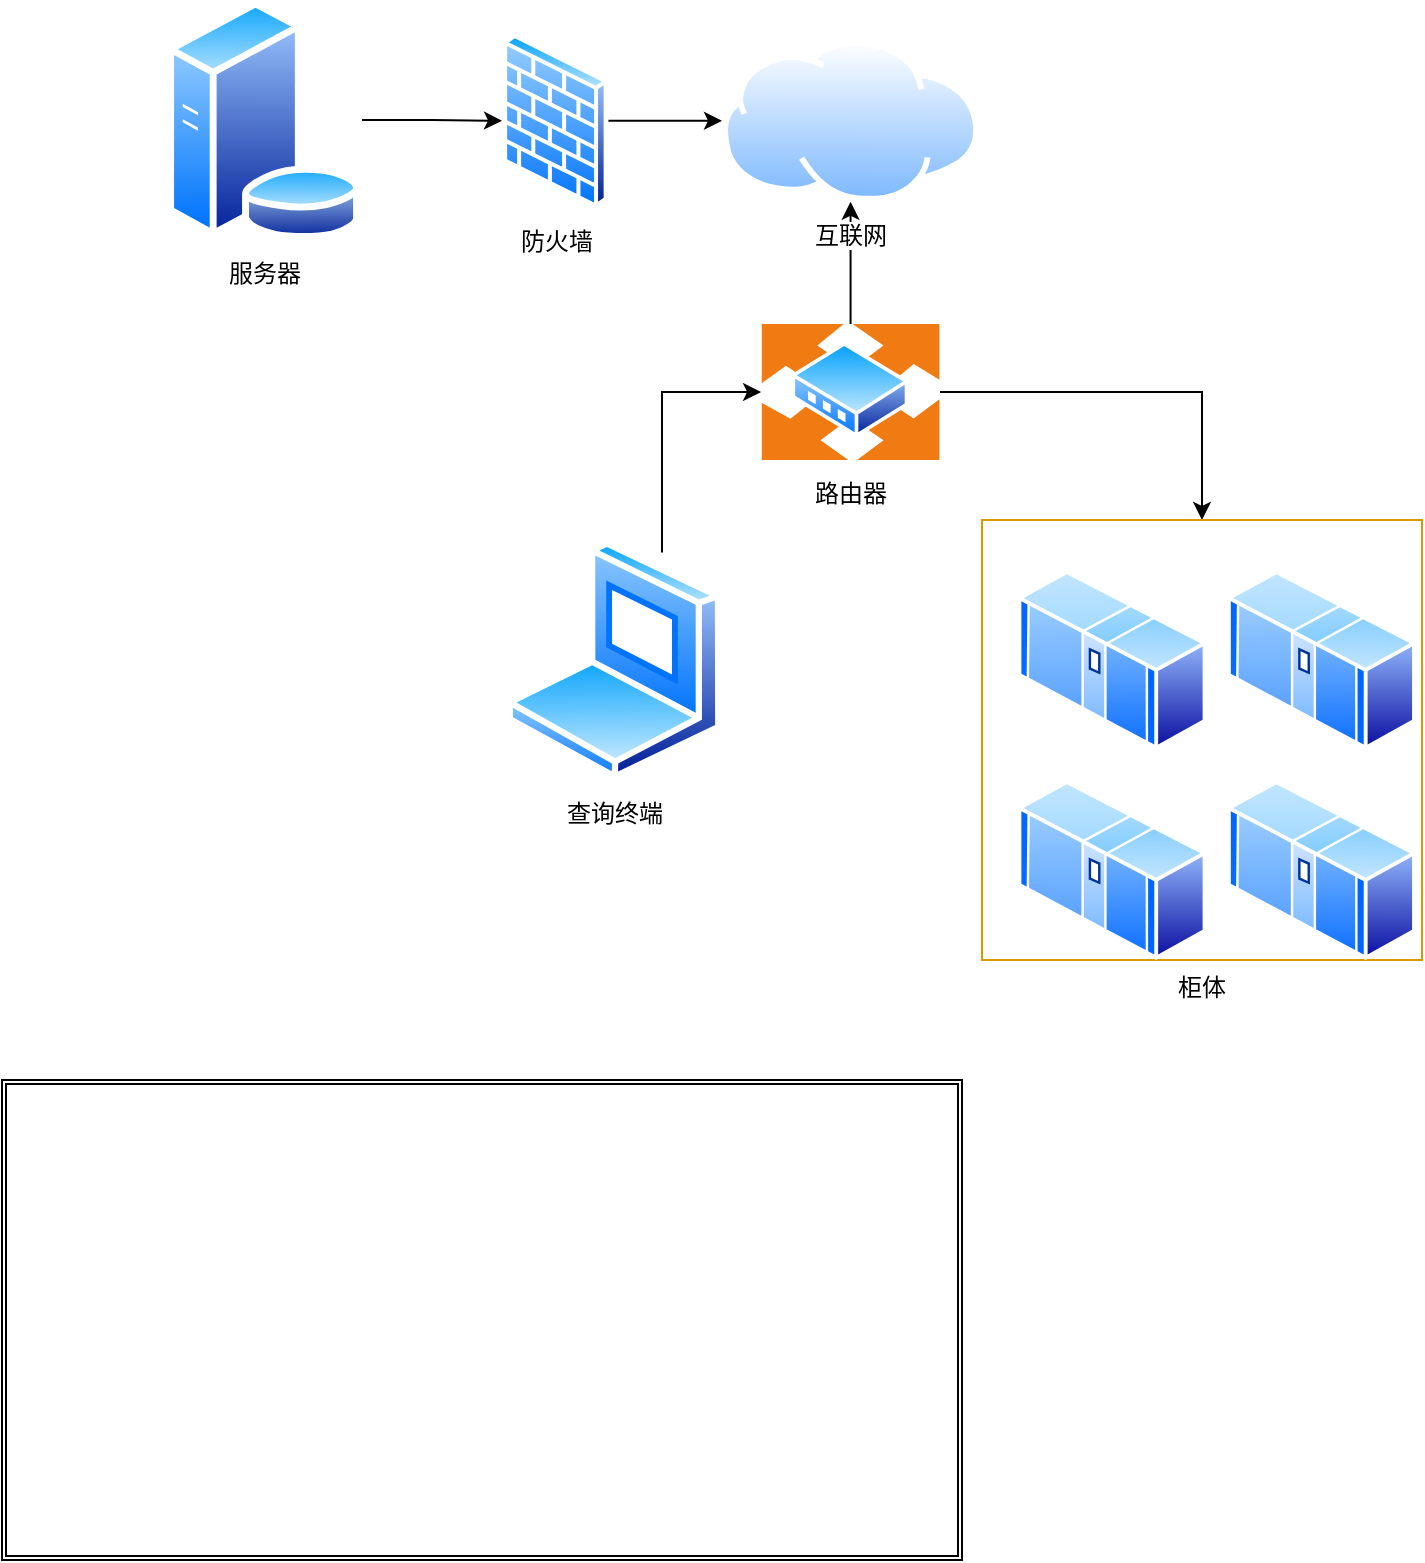 <mxfile version="21.1.0" type="github">
  <diagram id="C5RBs43oDa-KdzZeNtuy" name="Page-1">
    <mxGraphModel dx="846" dy="546" grid="1" gridSize="10" guides="1" tooltips="1" connect="1" arrows="1" fold="1" page="1" pageScale="1" pageWidth="827" pageHeight="1169" math="0" shadow="0">
      <root>
        <mxCell id="WIyWlLk6GJQsqaUBKTNV-0" />
        <mxCell id="WIyWlLk6GJQsqaUBKTNV-1" parent="WIyWlLk6GJQsqaUBKTNV-0" />
        <mxCell id="9mtY81VaupOErwktvLHW-19" style="edgeStyle=orthogonalEdgeStyle;rounded=0;orthogonalLoop=1;jettySize=auto;html=1;entryX=0;entryY=0.5;entryDx=0;entryDy=0;" edge="1" parent="WIyWlLk6GJQsqaUBKTNV-1" source="9mtY81VaupOErwktvLHW-2" target="9mtY81VaupOErwktvLHW-5">
          <mxGeometry relative="1" as="geometry">
            <Array as="points">
              <mxPoint x="370" y="316" />
            </Array>
          </mxGeometry>
        </mxCell>
        <mxCell id="9mtY81VaupOErwktvLHW-2" value="查询终端" style="image;aspect=fixed;perimeter=ellipsePerimeter;html=1;align=center;shadow=0;dashed=0;spacingTop=3;image=img/lib/active_directory/laptop_client.svg;" vertex="1" parent="WIyWlLk6GJQsqaUBKTNV-1">
          <mxGeometry x="292" y="390" width="108" height="120" as="geometry" />
        </mxCell>
        <mxCell id="9mtY81VaupOErwktvLHW-8" style="edgeStyle=orthogonalEdgeStyle;rounded=0;orthogonalLoop=1;jettySize=auto;html=1;entryX=0;entryY=0.5;entryDx=0;entryDy=0;" edge="1" parent="WIyWlLk6GJQsqaUBKTNV-1" source="9mtY81VaupOErwktvLHW-3" target="9mtY81VaupOErwktvLHW-7">
          <mxGeometry relative="1" as="geometry">
            <Array as="points" />
          </mxGeometry>
        </mxCell>
        <mxCell id="9mtY81VaupOErwktvLHW-3" value="服务器" style="image;aspect=fixed;perimeter=ellipsePerimeter;html=1;align=center;shadow=0;dashed=0;spacingTop=3;image=img/lib/active_directory/database_server.svg;" vertex="1" parent="WIyWlLk6GJQsqaUBKTNV-1">
          <mxGeometry x="121.6" y="120" width="98.4" height="120" as="geometry" />
        </mxCell>
        <mxCell id="9mtY81VaupOErwktvLHW-10" style="edgeStyle=orthogonalEdgeStyle;rounded=0;orthogonalLoop=1;jettySize=auto;html=1;exitX=0.5;exitY=0;exitDx=0;exitDy=0;" edge="1" parent="WIyWlLk6GJQsqaUBKTNV-1" source="9mtY81VaupOErwktvLHW-5" target="9mtY81VaupOErwktvLHW-6">
          <mxGeometry relative="1" as="geometry" />
        </mxCell>
        <mxCell id="9mtY81VaupOErwktvLHW-17" style="edgeStyle=orthogonalEdgeStyle;rounded=0;orthogonalLoop=1;jettySize=auto;html=1;entryX=0.5;entryY=0;entryDx=0;entryDy=0;" edge="1" parent="WIyWlLk6GJQsqaUBKTNV-1" source="9mtY81VaupOErwktvLHW-5" target="9mtY81VaupOErwktvLHW-11">
          <mxGeometry relative="1" as="geometry" />
        </mxCell>
        <mxCell id="9mtY81VaupOErwktvLHW-5" value="路由器&lt;br&gt;" style="image;aspect=fixed;perimeter=ellipsePerimeter;html=1;align=center;shadow=0;dashed=0;spacingTop=3;image=img/lib/active_directory/router.svg;" vertex="1" parent="WIyWlLk6GJQsqaUBKTNV-1">
          <mxGeometry x="419.55" y="282" width="89.47" height="68" as="geometry" />
        </mxCell>
        <mxCell id="9mtY81VaupOErwktvLHW-6" value="互联网" style="image;aspect=fixed;perimeter=ellipsePerimeter;html=1;align=center;shadow=0;dashed=0;spacingTop=3;image=img/lib/active_directory/internet_cloud.svg;" vertex="1" parent="WIyWlLk6GJQsqaUBKTNV-1">
          <mxGeometry x="400" y="139.89" width="128.57" height="81" as="geometry" />
        </mxCell>
        <mxCell id="9mtY81VaupOErwktvLHW-9" style="edgeStyle=orthogonalEdgeStyle;rounded=0;orthogonalLoop=1;jettySize=auto;html=1;" edge="1" parent="WIyWlLk6GJQsqaUBKTNV-1" source="9mtY81VaupOErwktvLHW-7" target="9mtY81VaupOErwktvLHW-6">
          <mxGeometry relative="1" as="geometry" />
        </mxCell>
        <mxCell id="9mtY81VaupOErwktvLHW-7" value="防火墙&lt;br&gt;" style="image;aspect=fixed;perimeter=ellipsePerimeter;html=1;align=center;shadow=0;dashed=0;spacingTop=3;image=img/lib/active_directory/firewall.svg;" vertex="1" parent="WIyWlLk6GJQsqaUBKTNV-1">
          <mxGeometry x="290" y="136.79" width="53.2" height="87.21" as="geometry" />
        </mxCell>
        <mxCell id="9mtY81VaupOErwktvLHW-16" value="" style="group" vertex="1" connectable="0" parent="WIyWlLk6GJQsqaUBKTNV-1">
          <mxGeometry x="530" y="380" width="220" height="220" as="geometry" />
        </mxCell>
        <mxCell id="9mtY81VaupOErwktvLHW-11" value="柜体" style="whiteSpace=wrap;html=1;aspect=fixed;fillColor=none;strokeColor=#d79b00;labelPosition=center;verticalLabelPosition=bottom;align=center;verticalAlign=top;" vertex="1" parent="9mtY81VaupOErwktvLHW-16">
          <mxGeometry width="220" height="220" as="geometry" />
        </mxCell>
        <mxCell id="9mtY81VaupOErwktvLHW-0" value="" style="image;aspect=fixed;perimeter=ellipsePerimeter;html=1;align=center;shadow=0;dashed=0;spacingTop=3;image=img/lib/active_directory/mainframe.svg;" vertex="1" parent="9mtY81VaupOErwktvLHW-16">
          <mxGeometry x="17.63" y="25" width="94.73" height="90" as="geometry" />
        </mxCell>
        <mxCell id="9mtY81VaupOErwktvLHW-12" value="" style="image;aspect=fixed;perimeter=ellipsePerimeter;html=1;align=center;shadow=0;dashed=0;spacingTop=3;image=img/lib/active_directory/mainframe.svg;" vertex="1" parent="9mtY81VaupOErwktvLHW-16">
          <mxGeometry x="17.63" y="130" width="94.73" height="90" as="geometry" />
        </mxCell>
        <mxCell id="9mtY81VaupOErwktvLHW-13" value="" style="image;aspect=fixed;perimeter=ellipsePerimeter;html=1;align=center;shadow=0;dashed=0;spacingTop=3;image=img/lib/active_directory/mainframe.svg;" vertex="1" parent="9mtY81VaupOErwktvLHW-16">
          <mxGeometry x="122.36" y="130" width="94.73" height="90" as="geometry" />
        </mxCell>
        <mxCell id="9mtY81VaupOErwktvLHW-15" value="" style="image;aspect=fixed;perimeter=ellipsePerimeter;html=1;align=center;shadow=0;dashed=0;spacingTop=3;image=img/lib/active_directory/mainframe.svg;" vertex="1" parent="9mtY81VaupOErwktvLHW-16">
          <mxGeometry x="122.36" y="25" width="94.73" height="90" as="geometry" />
        </mxCell>
        <mxCell id="9mtY81VaupOErwktvLHW-21" value="" style="shape=ext;double=1;rounded=0;whiteSpace=wrap;html=1;align=left;labelPosition=left;verticalLabelPosition=middle;verticalAlign=middle;" vertex="1" parent="WIyWlLk6GJQsqaUBKTNV-1">
          <mxGeometry x="40" y="660" width="480" height="240" as="geometry" />
        </mxCell>
      </root>
    </mxGraphModel>
  </diagram>
</mxfile>
